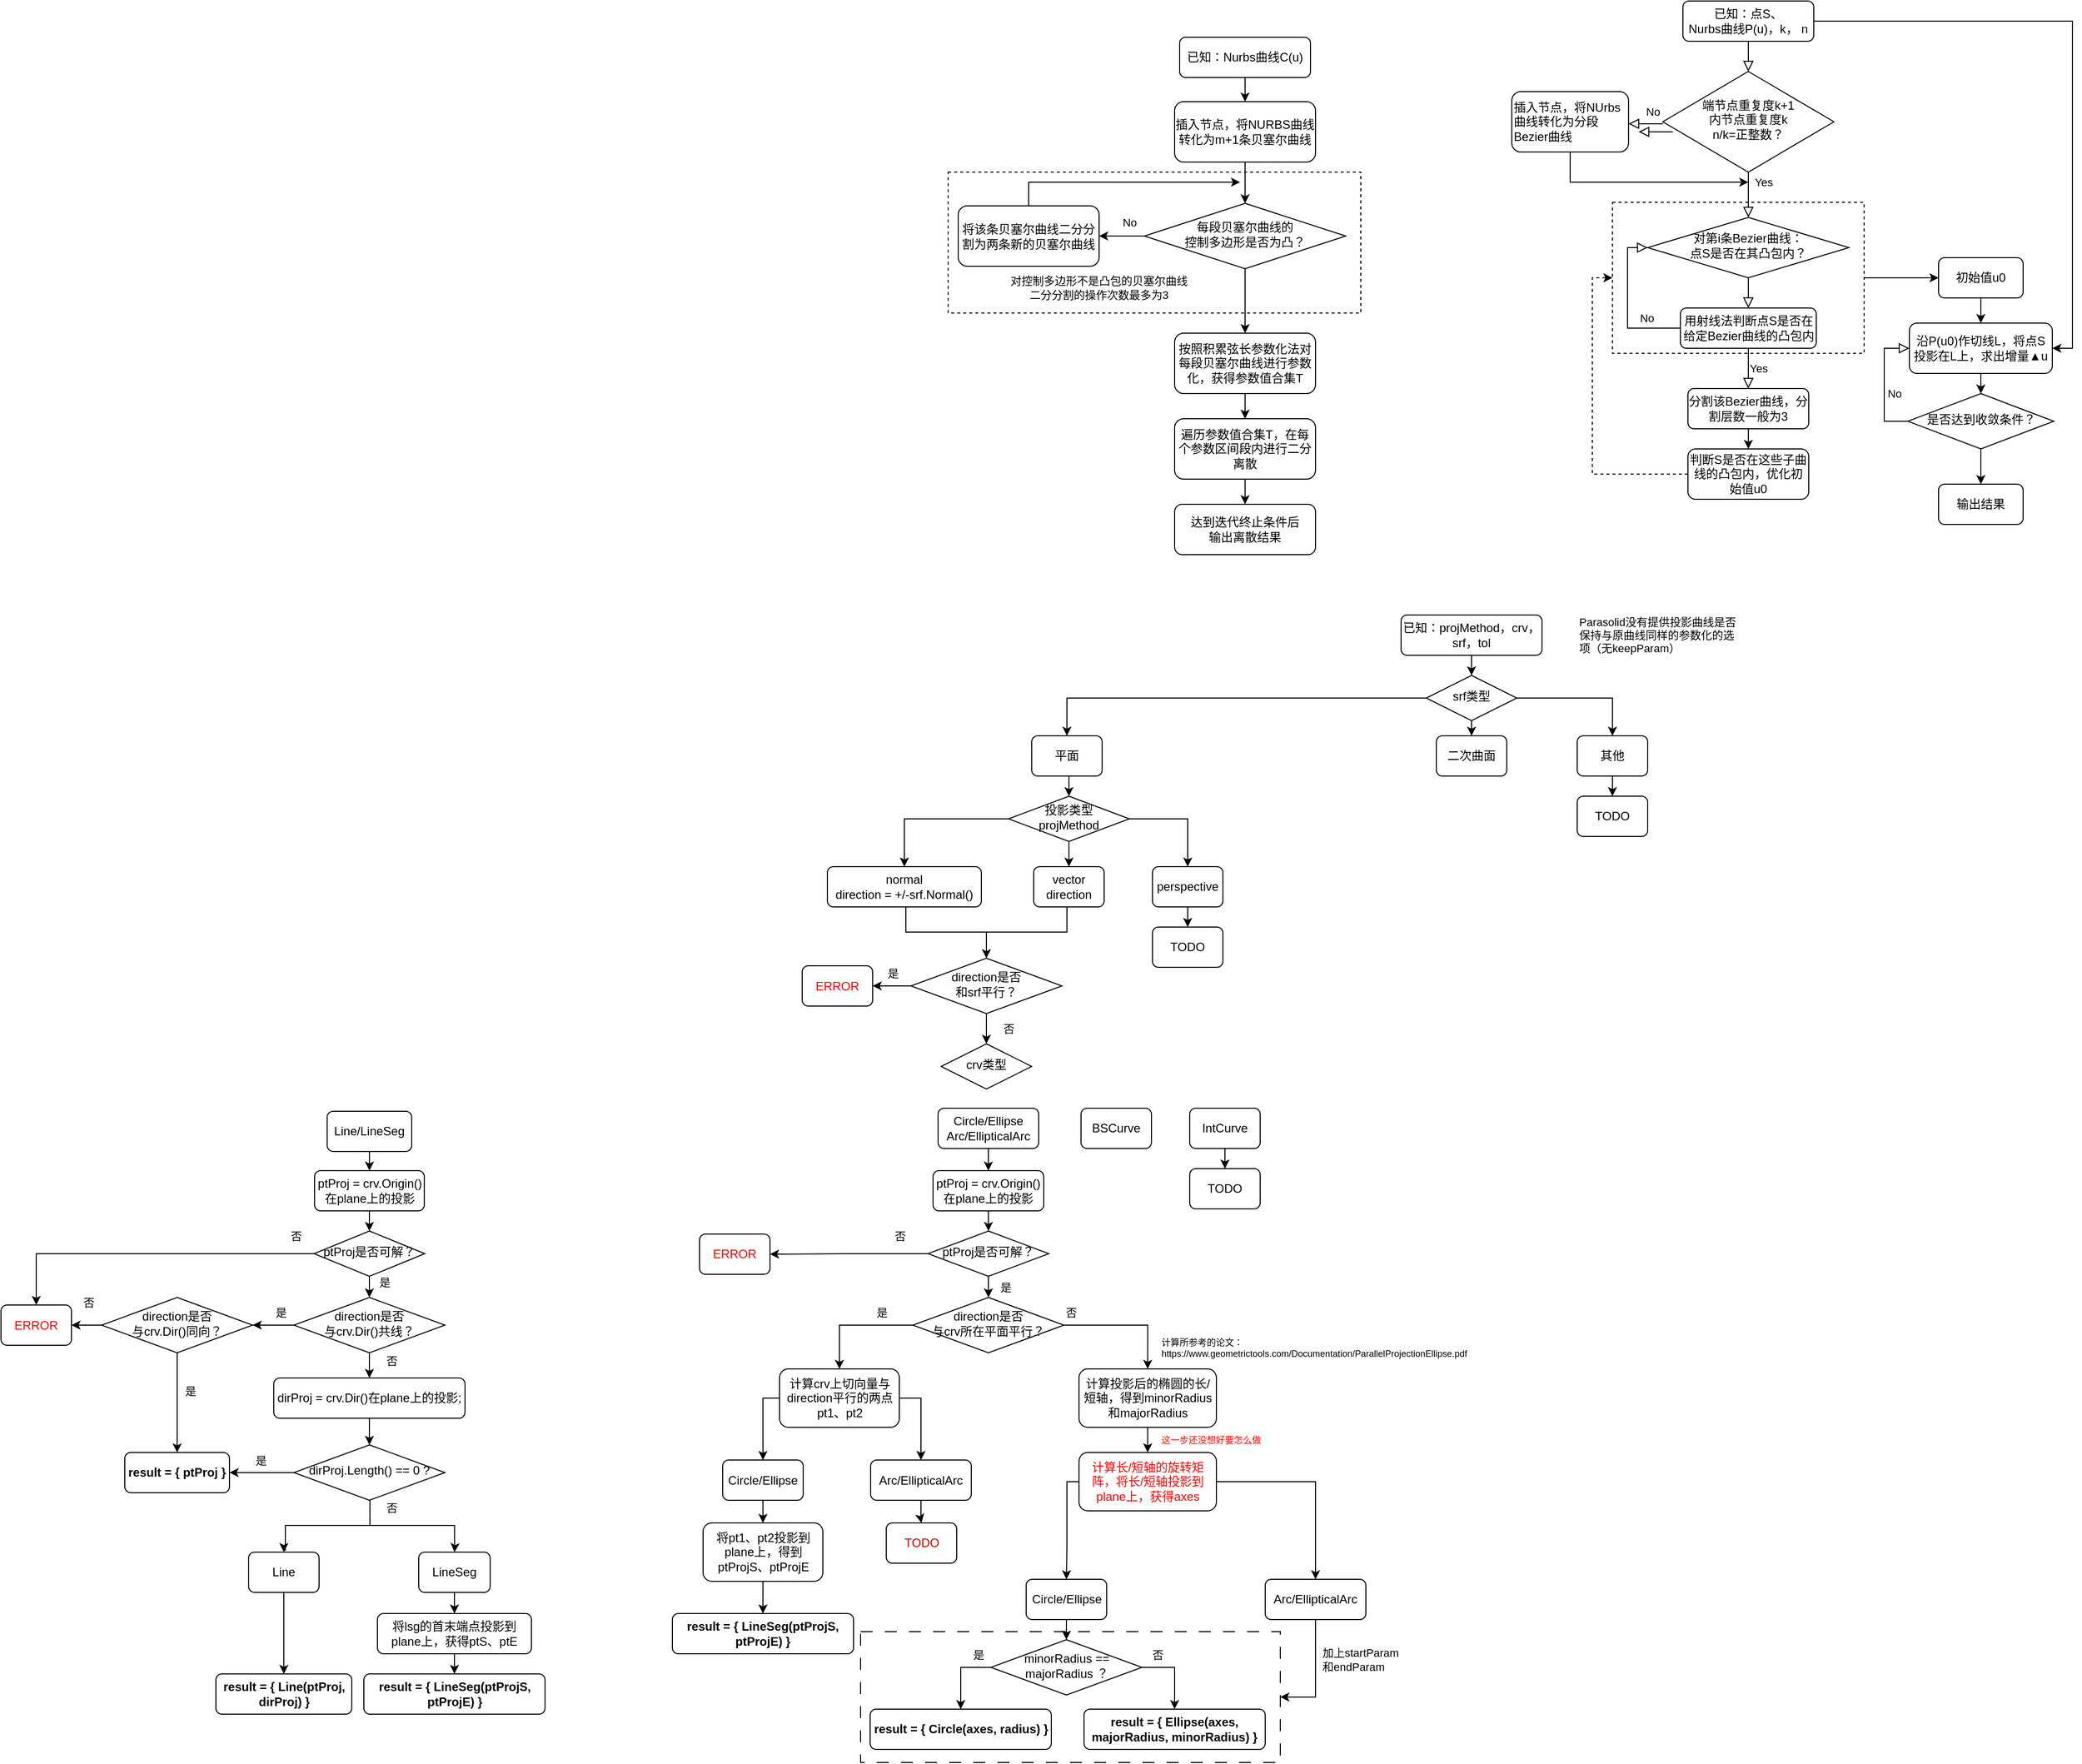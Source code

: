 <mxfile version="21.6.1" type="github">
  <diagram id="C5RBs43oDa-KdzZeNtuy" name="Page-1">
    <mxGraphModel dx="3078" dy="754" grid="1" gridSize="10" guides="1" tooltips="1" connect="1" arrows="1" fold="1" page="1" pageScale="1" pageWidth="827" pageHeight="1169" math="0" shadow="0">
      <root>
        <mxCell id="WIyWlLk6GJQsqaUBKTNV-0" />
        <mxCell id="WIyWlLk6GJQsqaUBKTNV-1" parent="WIyWlLk6GJQsqaUBKTNV-0" />
        <mxCell id="WIyWlLk6GJQsqaUBKTNV-2" value="" style="rounded=0;html=1;jettySize=auto;orthogonalLoop=1;fontSize=11;endArrow=block;endFill=0;endSize=8;strokeWidth=1;shadow=0;labelBackgroundColor=none;edgeStyle=orthogonalEdgeStyle;" parent="WIyWlLk6GJQsqaUBKTNV-1" source="WIyWlLk6GJQsqaUBKTNV-3" target="WIyWlLk6GJQsqaUBKTNV-6" edge="1">
          <mxGeometry relative="1" as="geometry" />
        </mxCell>
        <mxCell id="XZnrxidHfEG2WqIlhOVC-12" style="edgeStyle=orthogonalEdgeStyle;rounded=0;orthogonalLoop=1;jettySize=auto;html=1;exitX=1;exitY=0.5;exitDx=0;exitDy=0;entryX=1;entryY=0.5;entryDx=0;entryDy=0;" parent="WIyWlLk6GJQsqaUBKTNV-1" source="WIyWlLk6GJQsqaUBKTNV-3" target="XZnrxidHfEG2WqIlhOVC-11" edge="1">
          <mxGeometry relative="1" as="geometry" />
        </mxCell>
        <mxCell id="WIyWlLk6GJQsqaUBKTNV-3" value="已知：点S、&lt;br&gt;Nurbs曲线P(u)，k， n" style="rounded=1;whiteSpace=wrap;html=1;fontSize=12;glass=0;strokeWidth=1;shadow=0;" parent="WIyWlLk6GJQsqaUBKTNV-1" vertex="1">
          <mxGeometry x="150" y="80" width="130" height="40" as="geometry" />
        </mxCell>
        <mxCell id="WIyWlLk6GJQsqaUBKTNV-4" value="Yes" style="rounded=0;html=1;jettySize=auto;orthogonalLoop=1;fontSize=11;endArrow=block;endFill=0;endSize=8;strokeWidth=1;shadow=0;labelBackgroundColor=none;edgeStyle=orthogonalEdgeStyle;" parent="WIyWlLk6GJQsqaUBKTNV-1" source="WIyWlLk6GJQsqaUBKTNV-6" target="WIyWlLk6GJQsqaUBKTNV-10" edge="1">
          <mxGeometry x="-0.556" y="15" relative="1" as="geometry">
            <mxPoint as="offset" />
          </mxGeometry>
        </mxCell>
        <mxCell id="WIyWlLk6GJQsqaUBKTNV-5" value="No" style="edgeStyle=orthogonalEdgeStyle;rounded=0;html=1;jettySize=auto;orthogonalLoop=1;fontSize=11;endArrow=block;endFill=0;endSize=8;strokeWidth=1;shadow=0;labelBackgroundColor=none;" parent="WIyWlLk6GJQsqaUBKTNV-1" edge="1">
          <mxGeometry x="1" y="506" relative="1" as="geometry">
            <mxPoint x="-496" y="-408" as="offset" />
            <mxPoint x="130" y="202" as="sourcePoint" />
            <mxPoint x="96" y="202" as="targetPoint" />
          </mxGeometry>
        </mxCell>
        <mxCell id="WIyWlLk6GJQsqaUBKTNV-6" value="端节点重复度k+1&lt;br&gt;内节点重复度k&lt;br&gt;n/k=正整数？" style="rhombus;whiteSpace=wrap;html=1;shadow=0;fontFamily=Helvetica;fontSize=12;align=center;strokeWidth=1;spacing=6;spacingTop=-4;" parent="WIyWlLk6GJQsqaUBKTNV-1" vertex="1">
          <mxGeometry x="130" y="150" width="170" height="100" as="geometry" />
        </mxCell>
        <mxCell id="XZnrxidHfEG2WqIlhOVC-3" style="edgeStyle=orthogonalEdgeStyle;rounded=0;orthogonalLoop=1;jettySize=auto;html=1;exitX=0.5;exitY=1;exitDx=0;exitDy=0;" parent="WIyWlLk6GJQsqaUBKTNV-1" source="WIyWlLk6GJQsqaUBKTNV-7" edge="1">
          <mxGeometry relative="1" as="geometry">
            <mxPoint x="215" y="260" as="targetPoint" />
            <Array as="points">
              <mxPoint x="38" y="260" />
            </Array>
          </mxGeometry>
        </mxCell>
        <mxCell id="WIyWlLk6GJQsqaUBKTNV-7" value="插入节点，将NUrbs曲线转化为分段Bezier曲线" style="rounded=1;whiteSpace=wrap;html=1;fontSize=12;glass=0;strokeWidth=1;shadow=0;align=left;" parent="WIyWlLk6GJQsqaUBKTNV-1" vertex="1">
          <mxGeometry x="-20" y="170" width="116" height="60" as="geometry" />
        </mxCell>
        <mxCell id="WIyWlLk6GJQsqaUBKTNV-8" value="" style="rounded=0;html=1;jettySize=auto;orthogonalLoop=1;fontSize=11;endArrow=block;endFill=0;endSize=8;strokeWidth=1;shadow=0;labelBackgroundColor=none;edgeStyle=orthogonalEdgeStyle;" parent="WIyWlLk6GJQsqaUBKTNV-1" source="WIyWlLk6GJQsqaUBKTNV-10" target="WIyWlLk6GJQsqaUBKTNV-11" edge="1">
          <mxGeometry x="0.333" y="20" relative="1" as="geometry">
            <mxPoint as="offset" />
          </mxGeometry>
        </mxCell>
        <mxCell id="WIyWlLk6GJQsqaUBKTNV-9" value="Yes" style="edgeStyle=orthogonalEdgeStyle;rounded=0;html=1;jettySize=auto;orthogonalLoop=1;fontSize=11;endArrow=block;endFill=0;endSize=8;strokeWidth=1;shadow=0;labelBackgroundColor=none;exitX=0.5;exitY=1;exitDx=0;exitDy=0;" parent="WIyWlLk6GJQsqaUBKTNV-1" source="WIyWlLk6GJQsqaUBKTNV-11" target="WIyWlLk6GJQsqaUBKTNV-12" edge="1">
          <mxGeometry y="10" relative="1" as="geometry">
            <mxPoint as="offset" />
            <mxPoint x="299.97" y="435" as="sourcePoint" />
          </mxGeometry>
        </mxCell>
        <mxCell id="WIyWlLk6GJQsqaUBKTNV-10" value="对第i条Bezier曲线：&lt;br&gt;点S是否在其凸包内？" style="rhombus;whiteSpace=wrap;html=1;shadow=0;fontFamily=Helvetica;fontSize=12;align=center;strokeWidth=1;spacing=6;spacingTop=-4;" parent="WIyWlLk6GJQsqaUBKTNV-1" vertex="1">
          <mxGeometry x="115" y="295" width="200" height="60" as="geometry" />
        </mxCell>
        <mxCell id="WIyWlLk6GJQsqaUBKTNV-11" value="用射线法判断点S是否在给定Bezier曲线的凸包内" style="rounded=1;whiteSpace=wrap;html=1;fontSize=12;glass=0;strokeWidth=1;shadow=0;" parent="WIyWlLk6GJQsqaUBKTNV-1" vertex="1">
          <mxGeometry x="147.5" y="385" width="135" height="40" as="geometry" />
        </mxCell>
        <mxCell id="XZnrxidHfEG2WqIlhOVC-6" value="" style="edgeStyle=orthogonalEdgeStyle;rounded=0;orthogonalLoop=1;jettySize=auto;html=1;" parent="WIyWlLk6GJQsqaUBKTNV-1" source="WIyWlLk6GJQsqaUBKTNV-12" target="XZnrxidHfEG2WqIlhOVC-4" edge="1">
          <mxGeometry relative="1" as="geometry" />
        </mxCell>
        <mxCell id="WIyWlLk6GJQsqaUBKTNV-12" value="分割该Bezier曲线，分割层数一般为3" style="rounded=1;whiteSpace=wrap;html=1;fontSize=12;glass=0;strokeWidth=1;shadow=0;" parent="WIyWlLk6GJQsqaUBKTNV-1" vertex="1">
          <mxGeometry x="155" y="465" width="120" height="40" as="geometry" />
        </mxCell>
        <mxCell id="XZnrxidHfEG2WqIlhOVC-1" value="No" style="edgeStyle=orthogonalEdgeStyle;rounded=0;html=1;jettySize=auto;orthogonalLoop=1;fontSize=11;endArrow=block;endFill=0;endSize=8;strokeWidth=1;shadow=0;labelBackgroundColor=none;exitX=0;exitY=0.5;exitDx=0;exitDy=0;entryX=0;entryY=0.5;entryDx=0;entryDy=0;" parent="WIyWlLk6GJQsqaUBKTNV-1" source="WIyWlLk6GJQsqaUBKTNV-11" target="WIyWlLk6GJQsqaUBKTNV-10" edge="1">
          <mxGeometry x="-0.555" y="-10" relative="1" as="geometry">
            <mxPoint as="offset" />
            <mxPoint x="119.97" y="385" as="sourcePoint" />
            <mxPoint x="175.97" y="385" as="targetPoint" />
          </mxGeometry>
        </mxCell>
        <mxCell id="XZnrxidHfEG2WqIlhOVC-8" style="edgeStyle=orthogonalEdgeStyle;rounded=0;orthogonalLoop=1;jettySize=auto;html=1;exitX=0;exitY=0.5;exitDx=0;exitDy=0;entryX=0;entryY=0.5;entryDx=0;entryDy=0;dashed=1;" parent="WIyWlLk6GJQsqaUBKTNV-1" source="XZnrxidHfEG2WqIlhOVC-4" target="XZnrxidHfEG2WqIlhOVC-7" edge="1">
          <mxGeometry relative="1" as="geometry" />
        </mxCell>
        <mxCell id="XZnrxidHfEG2WqIlhOVC-4" value="判断S是否在这些子曲线的凸包内，优化初始值u0" style="rounded=1;whiteSpace=wrap;html=1;fontSize=12;glass=0;strokeWidth=1;shadow=0;" parent="WIyWlLk6GJQsqaUBKTNV-1" vertex="1">
          <mxGeometry x="155" y="525" width="120" height="50" as="geometry" />
        </mxCell>
        <mxCell id="XZnrxidHfEG2WqIlhOVC-10" value="" style="edgeStyle=orthogonalEdgeStyle;rounded=0;orthogonalLoop=1;jettySize=auto;html=1;" parent="WIyWlLk6GJQsqaUBKTNV-1" source="XZnrxidHfEG2WqIlhOVC-7" target="XZnrxidHfEG2WqIlhOVC-9" edge="1">
          <mxGeometry relative="1" as="geometry" />
        </mxCell>
        <mxCell id="XZnrxidHfEG2WqIlhOVC-7" value="" style="rounded=0;whiteSpace=wrap;html=1;fillColor=none;dashed=1;" parent="WIyWlLk6GJQsqaUBKTNV-1" vertex="1">
          <mxGeometry x="80" y="280" width="250" height="150" as="geometry" />
        </mxCell>
        <mxCell id="XZnrxidHfEG2WqIlhOVC-13" style="edgeStyle=orthogonalEdgeStyle;rounded=0;orthogonalLoop=1;jettySize=auto;html=1;exitX=0.5;exitY=1;exitDx=0;exitDy=0;entryX=0.5;entryY=0;entryDx=0;entryDy=0;" parent="WIyWlLk6GJQsqaUBKTNV-1" source="XZnrxidHfEG2WqIlhOVC-9" target="XZnrxidHfEG2WqIlhOVC-11" edge="1">
          <mxGeometry relative="1" as="geometry" />
        </mxCell>
        <mxCell id="XZnrxidHfEG2WqIlhOVC-9" value="初始值u0" style="rounded=1;whiteSpace=wrap;html=1;fontSize=12;glass=0;strokeWidth=1;shadow=0;" parent="WIyWlLk6GJQsqaUBKTNV-1" vertex="1">
          <mxGeometry x="404" y="335" width="84" height="40" as="geometry" />
        </mxCell>
        <mxCell id="XZnrxidHfEG2WqIlhOVC-15" style="edgeStyle=orthogonalEdgeStyle;rounded=0;orthogonalLoop=1;jettySize=auto;html=1;exitX=0.5;exitY=1;exitDx=0;exitDy=0;entryX=0.5;entryY=0;entryDx=0;entryDy=0;" parent="WIyWlLk6GJQsqaUBKTNV-1" source="XZnrxidHfEG2WqIlhOVC-11" target="XZnrxidHfEG2WqIlhOVC-14" edge="1">
          <mxGeometry relative="1" as="geometry" />
        </mxCell>
        <mxCell id="XZnrxidHfEG2WqIlhOVC-11" value="沿P(u0)作切线L，将点S投影在L上，求出增量▲u" style="rounded=1;whiteSpace=wrap;html=1;fontSize=12;glass=0;strokeWidth=1;shadow=0;" parent="WIyWlLk6GJQsqaUBKTNV-1" vertex="1">
          <mxGeometry x="375" y="400" width="142" height="50" as="geometry" />
        </mxCell>
        <mxCell id="XZnrxidHfEG2WqIlhOVC-19" value="" style="edgeStyle=orthogonalEdgeStyle;rounded=0;orthogonalLoop=1;jettySize=auto;html=1;" parent="WIyWlLk6GJQsqaUBKTNV-1" source="XZnrxidHfEG2WqIlhOVC-14" target="XZnrxidHfEG2WqIlhOVC-18" edge="1">
          <mxGeometry relative="1" as="geometry" />
        </mxCell>
        <mxCell id="XZnrxidHfEG2WqIlhOVC-14" value="是否达到收敛条件？" style="rhombus;whiteSpace=wrap;html=1;shadow=0;fontFamily=Helvetica;fontSize=12;align=center;strokeWidth=1;spacing=6;spacingTop=-4;" parent="WIyWlLk6GJQsqaUBKTNV-1" vertex="1">
          <mxGeometry x="373.5" y="470" width="145" height="55" as="geometry" />
        </mxCell>
        <mxCell id="XZnrxidHfEG2WqIlhOVC-17" value="No" style="edgeStyle=orthogonalEdgeStyle;rounded=0;html=1;jettySize=auto;orthogonalLoop=1;fontSize=11;endArrow=block;endFill=0;endSize=8;strokeWidth=1;shadow=0;labelBackgroundColor=none;exitX=0;exitY=0.5;exitDx=0;exitDy=0;entryX=0;entryY=0.5;entryDx=0;entryDy=0;" parent="WIyWlLk6GJQsqaUBKTNV-1" source="XZnrxidHfEG2WqIlhOVC-14" target="XZnrxidHfEG2WqIlhOVC-11" edge="1">
          <mxGeometry x="-0.157" y="-10" relative="1" as="geometry">
            <mxPoint as="offset" />
            <mxPoint x="424" y="230" as="sourcePoint" />
            <mxPoint x="390" y="230" as="targetPoint" />
            <Array as="points">
              <mxPoint x="350" y="497" />
              <mxPoint x="350" y="425" />
            </Array>
          </mxGeometry>
        </mxCell>
        <mxCell id="XZnrxidHfEG2WqIlhOVC-18" value="输出结果" style="rounded=1;whiteSpace=wrap;html=1;fontSize=12;glass=0;strokeWidth=1;shadow=0;" parent="WIyWlLk6GJQsqaUBKTNV-1" vertex="1">
          <mxGeometry x="404" y="560" width="84" height="40" as="geometry" />
        </mxCell>
        <mxCell id="uBomitbFG4ltec037NGh-8" value="" style="edgeStyle=orthogonalEdgeStyle;rounded=0;orthogonalLoop=1;jettySize=auto;html=1;" parent="WIyWlLk6GJQsqaUBKTNV-1" source="uBomitbFG4ltec037NGh-0" target="uBomitbFG4ltec037NGh-1" edge="1">
          <mxGeometry relative="1" as="geometry" />
        </mxCell>
        <mxCell id="uBomitbFG4ltec037NGh-0" value="已知：Nurbs曲线C(u)" style="rounded=1;whiteSpace=wrap;html=1;fontSize=12;glass=0;strokeWidth=1;shadow=0;" parent="WIyWlLk6GJQsqaUBKTNV-1" vertex="1">
          <mxGeometry x="-350" y="116" width="130" height="40" as="geometry" />
        </mxCell>
        <mxCell id="uBomitbFG4ltec037NGh-6" value="" style="edgeStyle=orthogonalEdgeStyle;rounded=0;orthogonalLoop=1;jettySize=auto;html=1;" parent="WIyWlLk6GJQsqaUBKTNV-1" source="uBomitbFG4ltec037NGh-1" target="uBomitbFG4ltec037NGh-3" edge="1">
          <mxGeometry relative="1" as="geometry" />
        </mxCell>
        <mxCell id="uBomitbFG4ltec037NGh-1" value="插入节点，将NURBS曲线转化为m+1条贝塞尔曲线" style="rounded=1;whiteSpace=wrap;html=1;fontSize=12;glass=0;strokeWidth=1;shadow=0;" parent="WIyWlLk6GJQsqaUBKTNV-1" vertex="1">
          <mxGeometry x="-355" y="180" width="140" height="60" as="geometry" />
        </mxCell>
        <mxCell id="uBomitbFG4ltec037NGh-11" value="" style="edgeStyle=orthogonalEdgeStyle;rounded=0;orthogonalLoop=1;jettySize=auto;html=1;" parent="WIyWlLk6GJQsqaUBKTNV-1" source="uBomitbFG4ltec037NGh-3" target="uBomitbFG4ltec037NGh-10" edge="1">
          <mxGeometry relative="1" as="geometry" />
        </mxCell>
        <mxCell id="uBomitbFG4ltec037NGh-16" value="" style="edgeStyle=orthogonalEdgeStyle;rounded=0;orthogonalLoop=1;jettySize=auto;html=1;" parent="WIyWlLk6GJQsqaUBKTNV-1" source="uBomitbFG4ltec037NGh-3" target="uBomitbFG4ltec037NGh-15" edge="1">
          <mxGeometry relative="1" as="geometry" />
        </mxCell>
        <mxCell id="uBomitbFG4ltec037NGh-3" value="每段贝塞尔曲线的&lt;br&gt;控制多边形是否为凸？" style="rhombus;whiteSpace=wrap;html=1;shadow=0;fontFamily=Helvetica;fontSize=12;align=center;strokeWidth=1;spacing=6;spacingTop=-4;" parent="WIyWlLk6GJQsqaUBKTNV-1" vertex="1">
          <mxGeometry x="-385" y="281" width="200" height="65" as="geometry" />
        </mxCell>
        <mxCell id="uBomitbFG4ltec037NGh-9" value="No" style="edgeStyle=orthogonalEdgeStyle;rounded=0;html=1;jettySize=auto;orthogonalLoop=1;fontSize=11;endArrow=block;endFill=0;endSize=8;strokeWidth=1;shadow=0;labelBackgroundColor=none;" parent="WIyWlLk6GJQsqaUBKTNV-1" edge="1">
          <mxGeometry x="0.176" y="-20" relative="1" as="geometry">
            <mxPoint as="offset" />
            <mxPoint x="140" y="210" as="sourcePoint" />
            <mxPoint x="106" y="210" as="targetPoint" />
          </mxGeometry>
        </mxCell>
        <mxCell id="uBomitbFG4ltec037NGh-13" style="edgeStyle=orthogonalEdgeStyle;rounded=0;orthogonalLoop=1;jettySize=auto;html=1;exitX=0.5;exitY=0;exitDx=0;exitDy=0;" parent="WIyWlLk6GJQsqaUBKTNV-1" source="uBomitbFG4ltec037NGh-10" edge="1">
          <mxGeometry relative="1" as="geometry">
            <mxPoint x="-290" y="260" as="targetPoint" />
            <Array as="points">
              <mxPoint x="-500" y="260" />
            </Array>
          </mxGeometry>
        </mxCell>
        <mxCell id="uBomitbFG4ltec037NGh-10" value="将该条贝塞尔曲线二分分割为两条新的贝塞尔曲线" style="rounded=1;whiteSpace=wrap;html=1;fontSize=12;glass=0;strokeWidth=1;shadow=0;" parent="WIyWlLk6GJQsqaUBKTNV-1" vertex="1">
          <mxGeometry x="-570" y="283.5" width="140" height="60" as="geometry" />
        </mxCell>
        <mxCell id="uBomitbFG4ltec037NGh-18" value="" style="edgeStyle=orthogonalEdgeStyle;rounded=0;orthogonalLoop=1;jettySize=auto;html=1;" parent="WIyWlLk6GJQsqaUBKTNV-1" source="uBomitbFG4ltec037NGh-15" target="uBomitbFG4ltec037NGh-17" edge="1">
          <mxGeometry relative="1" as="geometry" />
        </mxCell>
        <mxCell id="uBomitbFG4ltec037NGh-15" value="按照积累弦长参数化法对每段贝塞尔曲线进行参数化，获得参数值合集T" style="rounded=1;whiteSpace=wrap;html=1;fontSize=12;glass=0;strokeWidth=1;shadow=0;" parent="WIyWlLk6GJQsqaUBKTNV-1" vertex="1">
          <mxGeometry x="-355" y="410" width="140" height="60" as="geometry" />
        </mxCell>
        <mxCell id="uBomitbFG4ltec037NGh-20" value="" style="edgeStyle=orthogonalEdgeStyle;rounded=0;orthogonalLoop=1;jettySize=auto;html=1;" parent="WIyWlLk6GJQsqaUBKTNV-1" source="uBomitbFG4ltec037NGh-17" target="uBomitbFG4ltec037NGh-19" edge="1">
          <mxGeometry relative="1" as="geometry" />
        </mxCell>
        <mxCell id="uBomitbFG4ltec037NGh-17" value="遍历参数值合集T，在每个参数区间段内进行二分离散" style="rounded=1;whiteSpace=wrap;html=1;fontSize=12;glass=0;strokeWidth=1;shadow=0;" parent="WIyWlLk6GJQsqaUBKTNV-1" vertex="1">
          <mxGeometry x="-355" y="495" width="140" height="60" as="geometry" />
        </mxCell>
        <mxCell id="uBomitbFG4ltec037NGh-19" value="达到迭代终止条件后&lt;br&gt;输出离散结果" style="rounded=1;whiteSpace=wrap;html=1;fontSize=12;glass=0;strokeWidth=1;shadow=0;" parent="WIyWlLk6GJQsqaUBKTNV-1" vertex="1">
          <mxGeometry x="-355" y="580" width="140" height="50" as="geometry" />
        </mxCell>
        <mxCell id="uBomitbFG4ltec037NGh-21" value="" style="rounded=0;whiteSpace=wrap;html=1;fillColor=none;dashed=1;" parent="WIyWlLk6GJQsqaUBKTNV-1" vertex="1">
          <mxGeometry x="-580" y="250" width="410" height="140" as="geometry" />
        </mxCell>
        <mxCell id="uBomitbFG4ltec037NGh-22" value="&lt;font style=&quot;font-size: 11px;&quot;&gt;对控制多边形不是凸包的贝塞尔曲线&lt;br&gt;二分分割的操作次数最多为3&lt;/font&gt;" style="rounded=0;whiteSpace=wrap;html=1;gradientColor=default;fillColor=none;strokeColor=none;fontSize=9;" parent="WIyWlLk6GJQsqaUBKTNV-1" vertex="1">
          <mxGeometry x="-530" y="335" width="200" height="60" as="geometry" />
        </mxCell>
        <mxCell id="AzQNed1N8ElNNBdo4Fju-8" style="edgeStyle=orthogonalEdgeStyle;rounded=0;orthogonalLoop=1;jettySize=auto;html=1;exitX=0.5;exitY=1;exitDx=0;exitDy=0;entryX=0.5;entryY=0;entryDx=0;entryDy=0;" edge="1" parent="WIyWlLk6GJQsqaUBKTNV-1" source="AzQNed1N8ElNNBdo4Fju-0" target="AzQNed1N8ElNNBdo4Fju-7">
          <mxGeometry relative="1" as="geometry" />
        </mxCell>
        <mxCell id="AzQNed1N8ElNNBdo4Fju-0" value="&lt;div style=&quot;&quot;&gt;&lt;span style=&quot;background-color: initial;&quot;&gt;已知：projMethod，crv，srf，tol&lt;/span&gt;&lt;/div&gt;" style="rounded=1;whiteSpace=wrap;html=1;fontSize=12;glass=0;strokeWidth=1;shadow=0;align=center;" vertex="1" parent="WIyWlLk6GJQsqaUBKTNV-1">
          <mxGeometry x="-130" y="690" width="140" height="40" as="geometry" />
        </mxCell>
        <mxCell id="AzQNed1N8ElNNBdo4Fju-2" value="&lt;span style=&quot;font-size: 11px;&quot;&gt;Parasolid没有提供投影曲线是否保持与原曲线同样的参数化的选项（无keepParam）&lt;/span&gt;" style="rounded=0;whiteSpace=wrap;html=1;gradientColor=default;fillColor=none;strokeColor=none;fontSize=9;align=left;" vertex="1" parent="WIyWlLk6GJQsqaUBKTNV-1">
          <mxGeometry x="45" y="690" width="160" height="40" as="geometry" />
        </mxCell>
        <mxCell id="AzQNed1N8ElNNBdo4Fju-22" style="edgeStyle=orthogonalEdgeStyle;rounded=0;orthogonalLoop=1;jettySize=auto;html=1;entryX=0.5;entryY=0;entryDx=0;entryDy=0;" edge="1" parent="WIyWlLk6GJQsqaUBKTNV-1" source="AzQNed1N8ElNNBdo4Fju-7" target="AzQNed1N8ElNNBdo4Fju-11">
          <mxGeometry relative="1" as="geometry" />
        </mxCell>
        <mxCell id="AzQNed1N8ElNNBdo4Fju-23" style="edgeStyle=orthogonalEdgeStyle;rounded=0;orthogonalLoop=1;jettySize=auto;html=1;exitX=0.5;exitY=1;exitDx=0;exitDy=0;entryX=0.5;entryY=0;entryDx=0;entryDy=0;" edge="1" parent="WIyWlLk6GJQsqaUBKTNV-1" source="AzQNed1N8ElNNBdo4Fju-7" target="AzQNed1N8ElNNBdo4Fju-12">
          <mxGeometry relative="1" as="geometry" />
        </mxCell>
        <mxCell id="AzQNed1N8ElNNBdo4Fju-24" style="edgeStyle=orthogonalEdgeStyle;rounded=0;orthogonalLoop=1;jettySize=auto;html=1;exitX=1;exitY=0.5;exitDx=0;exitDy=0;entryX=0.5;entryY=0;entryDx=0;entryDy=0;" edge="1" parent="WIyWlLk6GJQsqaUBKTNV-1" source="AzQNed1N8ElNNBdo4Fju-7" target="AzQNed1N8ElNNBdo4Fju-13">
          <mxGeometry relative="1" as="geometry" />
        </mxCell>
        <mxCell id="AzQNed1N8ElNNBdo4Fju-7" value="srf类型" style="rhombus;whiteSpace=wrap;html=1;shadow=0;fontFamily=Helvetica;fontSize=12;align=center;strokeWidth=1;spacing=6;spacingTop=-4;" vertex="1" parent="WIyWlLk6GJQsqaUBKTNV-1">
          <mxGeometry x="-105" y="750" width="90" height="45" as="geometry" />
        </mxCell>
        <mxCell id="AzQNed1N8ElNNBdo4Fju-21" style="edgeStyle=orthogonalEdgeStyle;rounded=0;orthogonalLoop=1;jettySize=auto;html=1;exitX=0.5;exitY=1;exitDx=0;exitDy=0;entryX=0.5;entryY=0;entryDx=0;entryDy=0;" edge="1" parent="WIyWlLk6GJQsqaUBKTNV-1" source="AzQNed1N8ElNNBdo4Fju-11" target="AzQNed1N8ElNNBdo4Fju-14">
          <mxGeometry relative="1" as="geometry" />
        </mxCell>
        <mxCell id="AzQNed1N8ElNNBdo4Fju-11" value="平面" style="rounded=1;whiteSpace=wrap;html=1;fontSize=12;glass=0;strokeWidth=1;shadow=0;" vertex="1" parent="WIyWlLk6GJQsqaUBKTNV-1">
          <mxGeometry x="-497" y="810" width="70" height="40" as="geometry" />
        </mxCell>
        <mxCell id="AzQNed1N8ElNNBdo4Fju-12" value="二次曲面" style="rounded=1;whiteSpace=wrap;html=1;fontSize=12;glass=0;strokeWidth=1;shadow=0;" vertex="1" parent="WIyWlLk6GJQsqaUBKTNV-1">
          <mxGeometry x="-95" y="810" width="70" height="40" as="geometry" />
        </mxCell>
        <mxCell id="AzQNed1N8ElNNBdo4Fju-31" style="edgeStyle=orthogonalEdgeStyle;rounded=0;orthogonalLoop=1;jettySize=auto;html=1;exitX=0.5;exitY=1;exitDx=0;exitDy=0;entryX=0.5;entryY=0;entryDx=0;entryDy=0;" edge="1" parent="WIyWlLk6GJQsqaUBKTNV-1" source="AzQNed1N8ElNNBdo4Fju-13" target="AzQNed1N8ElNNBdo4Fju-30">
          <mxGeometry relative="1" as="geometry" />
        </mxCell>
        <mxCell id="AzQNed1N8ElNNBdo4Fju-13" value="其他" style="rounded=1;whiteSpace=wrap;html=1;fontSize=12;glass=0;strokeWidth=1;shadow=0;" vertex="1" parent="WIyWlLk6GJQsqaUBKTNV-1">
          <mxGeometry x="45" y="810" width="70" height="40" as="geometry" />
        </mxCell>
        <mxCell id="AzQNed1N8ElNNBdo4Fju-25" style="edgeStyle=orthogonalEdgeStyle;rounded=0;orthogonalLoop=1;jettySize=auto;html=1;exitX=0.5;exitY=1;exitDx=0;exitDy=0;entryX=0.5;entryY=0;entryDx=0;entryDy=0;" edge="1" parent="WIyWlLk6GJQsqaUBKTNV-1" source="AzQNed1N8ElNNBdo4Fju-14" target="AzQNed1N8ElNNBdo4Fju-16">
          <mxGeometry relative="1" as="geometry" />
        </mxCell>
        <mxCell id="AzQNed1N8ElNNBdo4Fju-26" style="edgeStyle=orthogonalEdgeStyle;rounded=0;orthogonalLoop=1;jettySize=auto;html=1;exitX=0;exitY=0.5;exitDx=0;exitDy=0;entryX=0.5;entryY=0;entryDx=0;entryDy=0;" edge="1" parent="WIyWlLk6GJQsqaUBKTNV-1" source="AzQNed1N8ElNNBdo4Fju-14" target="AzQNed1N8ElNNBdo4Fju-15">
          <mxGeometry relative="1" as="geometry" />
        </mxCell>
        <mxCell id="AzQNed1N8ElNNBdo4Fju-27" style="edgeStyle=orthogonalEdgeStyle;rounded=0;orthogonalLoop=1;jettySize=auto;html=1;exitX=1;exitY=0.5;exitDx=0;exitDy=0;entryX=0.5;entryY=0;entryDx=0;entryDy=0;" edge="1" parent="WIyWlLk6GJQsqaUBKTNV-1" source="AzQNed1N8ElNNBdo4Fju-14" target="AzQNed1N8ElNNBdo4Fju-17">
          <mxGeometry relative="1" as="geometry" />
        </mxCell>
        <mxCell id="AzQNed1N8ElNNBdo4Fju-14" value="投影类型&lt;br&gt;projMethod" style="rhombus;whiteSpace=wrap;html=1;shadow=0;fontFamily=Helvetica;fontSize=12;align=center;strokeWidth=1;spacing=6;spacingTop=-4;" vertex="1" parent="WIyWlLk6GJQsqaUBKTNV-1">
          <mxGeometry x="-520" y="870" width="120" height="45" as="geometry" />
        </mxCell>
        <mxCell id="AzQNed1N8ElNNBdo4Fju-15" value="normal&lt;br&gt;direction = +/-srf.Normal()" style="rounded=1;whiteSpace=wrap;html=1;fontSize=12;glass=0;strokeWidth=1;shadow=0;" vertex="1" parent="WIyWlLk6GJQsqaUBKTNV-1">
          <mxGeometry x="-700" y="940" width="153" height="40" as="geometry" />
        </mxCell>
        <mxCell id="AzQNed1N8ElNNBdo4Fju-16" value="vector&lt;br&gt;direction" style="rounded=1;whiteSpace=wrap;html=1;fontSize=12;glass=0;strokeWidth=1;shadow=0;" vertex="1" parent="WIyWlLk6GJQsqaUBKTNV-1">
          <mxGeometry x="-495" y="940" width="70" height="40" as="geometry" />
        </mxCell>
        <mxCell id="AzQNed1N8ElNNBdo4Fju-29" style="edgeStyle=orthogonalEdgeStyle;rounded=0;orthogonalLoop=1;jettySize=auto;html=1;exitX=0.5;exitY=1;exitDx=0;exitDy=0;entryX=0.5;entryY=0;entryDx=0;entryDy=0;" edge="1" parent="WIyWlLk6GJQsqaUBKTNV-1" source="AzQNed1N8ElNNBdo4Fju-17" target="AzQNed1N8ElNNBdo4Fju-28">
          <mxGeometry relative="1" as="geometry" />
        </mxCell>
        <mxCell id="AzQNed1N8ElNNBdo4Fju-17" value="perspective" style="rounded=1;whiteSpace=wrap;html=1;fontSize=12;glass=0;strokeWidth=1;shadow=0;" vertex="1" parent="WIyWlLk6GJQsqaUBKTNV-1">
          <mxGeometry x="-377" y="940" width="70" height="40" as="geometry" />
        </mxCell>
        <mxCell id="AzQNed1N8ElNNBdo4Fju-28" value="TODO" style="rounded=1;whiteSpace=wrap;html=1;fontSize=12;glass=0;strokeWidth=1;shadow=0;" vertex="1" parent="WIyWlLk6GJQsqaUBKTNV-1">
          <mxGeometry x="-377" y="1000" width="70" height="40" as="geometry" />
        </mxCell>
        <mxCell id="AzQNed1N8ElNNBdo4Fju-30" value="TODO" style="rounded=1;whiteSpace=wrap;html=1;fontSize=12;glass=0;strokeWidth=1;shadow=0;" vertex="1" parent="WIyWlLk6GJQsqaUBKTNV-1">
          <mxGeometry x="45" y="870" width="70" height="40" as="geometry" />
        </mxCell>
        <mxCell id="AzQNed1N8ElNNBdo4Fju-39" style="edgeStyle=orthogonalEdgeStyle;rounded=0;orthogonalLoop=1;jettySize=auto;html=1;exitX=0;exitY=0.5;exitDx=0;exitDy=0;exitPerimeter=0;entryX=0.5;entryY=0;entryDx=0;entryDy=0;" edge="1" parent="WIyWlLk6GJQsqaUBKTNV-1" source="AzQNed1N8ElNNBdo4Fju-32" target="AzQNed1N8ElNNBdo4Fju-33">
          <mxGeometry relative="1" as="geometry" />
        </mxCell>
        <mxCell id="AzQNed1N8ElNNBdo4Fju-32" value="" style="strokeWidth=1;html=1;shape=mxgraph.flowchart.annotation_2;align=left;labelPosition=right;pointerEvents=1;rotation=-90;" vertex="1" parent="WIyWlLk6GJQsqaUBKTNV-1">
          <mxGeometry x="-567" y="925" width="50" height="160" as="geometry" />
        </mxCell>
        <mxCell id="AzQNed1N8ElNNBdo4Fju-36" value="" style="edgeStyle=orthogonalEdgeStyle;rounded=0;orthogonalLoop=1;jettySize=auto;html=1;" edge="1" parent="WIyWlLk6GJQsqaUBKTNV-1" source="AzQNed1N8ElNNBdo4Fju-33" target="AzQNed1N8ElNNBdo4Fju-35">
          <mxGeometry relative="1" as="geometry" />
        </mxCell>
        <mxCell id="AzQNed1N8ElNNBdo4Fju-41" value="" style="edgeStyle=orthogonalEdgeStyle;rounded=0;orthogonalLoop=1;jettySize=auto;html=1;" edge="1" parent="WIyWlLk6GJQsqaUBKTNV-1" source="AzQNed1N8ElNNBdo4Fju-33" target="AzQNed1N8ElNNBdo4Fju-40">
          <mxGeometry relative="1" as="geometry" />
        </mxCell>
        <mxCell id="AzQNed1N8ElNNBdo4Fju-33" value="direction是否&lt;br&gt;和srf平行？" style="rhombus;whiteSpace=wrap;html=1;shadow=0;fontFamily=Helvetica;fontSize=12;align=center;strokeWidth=1;spacing=6;spacingTop=-4;" vertex="1" parent="WIyWlLk6GJQsqaUBKTNV-1">
          <mxGeometry x="-617" y="1031" width="150" height="55" as="geometry" />
        </mxCell>
        <mxCell id="AzQNed1N8ElNNBdo4Fju-35" value="&lt;font color=&quot;#ff0000&quot;&gt;ERROR&lt;/font&gt;" style="rounded=1;whiteSpace=wrap;html=1;fontSize=12;glass=0;strokeWidth=1;shadow=0;" vertex="1" parent="WIyWlLk6GJQsqaUBKTNV-1">
          <mxGeometry x="-725" y="1038.5" width="70" height="40" as="geometry" />
        </mxCell>
        <mxCell id="AzQNed1N8ElNNBdo4Fju-37" value="&lt;span style=&quot;font-size: 11px;&quot;&gt;是&lt;/span&gt;" style="rounded=0;whiteSpace=wrap;html=1;gradientColor=default;fillColor=none;strokeColor=none;fontSize=9;align=left;" vertex="1" parent="WIyWlLk6GJQsqaUBKTNV-1">
          <mxGeometry x="-642" y="1031" width="25" height="30" as="geometry" />
        </mxCell>
        <mxCell id="AzQNed1N8ElNNBdo4Fju-38" value="&lt;span style=&quot;font-size: 11px;&quot;&gt;否&lt;/span&gt;" style="rounded=0;whiteSpace=wrap;html=1;gradientColor=default;fillColor=none;strokeColor=none;fontSize=9;align=left;" vertex="1" parent="WIyWlLk6GJQsqaUBKTNV-1">
          <mxGeometry x="-527.5" y="1086" width="25" height="30" as="geometry" />
        </mxCell>
        <mxCell id="AzQNed1N8ElNNBdo4Fju-40" value="crv类型" style="rhombus;whiteSpace=wrap;html=1;shadow=0;fontFamily=Helvetica;fontSize=12;align=center;strokeWidth=1;spacing=6;spacingTop=-4;" vertex="1" parent="WIyWlLk6GJQsqaUBKTNV-1">
          <mxGeometry x="-587" y="1116" width="90" height="45" as="geometry" />
        </mxCell>
        <mxCell id="AzQNed1N8ElNNBdo4Fju-123" style="edgeStyle=orthogonalEdgeStyle;rounded=0;orthogonalLoop=1;jettySize=auto;html=1;exitX=0.5;exitY=1;exitDx=0;exitDy=0;entryX=0.5;entryY=0;entryDx=0;entryDy=0;" edge="1" parent="WIyWlLk6GJQsqaUBKTNV-1" source="AzQNed1N8ElNNBdo4Fju-44" target="AzQNed1N8ElNNBdo4Fju-111">
          <mxGeometry relative="1" as="geometry" />
        </mxCell>
        <mxCell id="AzQNed1N8ElNNBdo4Fju-44" value="Circle/Ellipse&lt;br&gt;Arc/EllipticalArc" style="rounded=1;whiteSpace=wrap;html=1;fontSize=12;glass=0;strokeWidth=1;shadow=0;" vertex="1" parent="WIyWlLk6GJQsqaUBKTNV-1">
          <mxGeometry x="-590" y="1180" width="100" height="40" as="geometry" />
        </mxCell>
        <mxCell id="AzQNed1N8ElNNBdo4Fju-45" value="BSCurve" style="rounded=1;whiteSpace=wrap;html=1;fontSize=12;glass=0;strokeWidth=1;shadow=0;" vertex="1" parent="WIyWlLk6GJQsqaUBKTNV-1">
          <mxGeometry x="-448" y="1180" width="70" height="40" as="geometry" />
        </mxCell>
        <mxCell id="AzQNed1N8ElNNBdo4Fju-48" value="" style="edgeStyle=orthogonalEdgeStyle;rounded=0;orthogonalLoop=1;jettySize=auto;html=1;" edge="1" parent="WIyWlLk6GJQsqaUBKTNV-1" source="AzQNed1N8ElNNBdo4Fju-46" target="AzQNed1N8ElNNBdo4Fju-47">
          <mxGeometry relative="1" as="geometry" />
        </mxCell>
        <mxCell id="AzQNed1N8ElNNBdo4Fju-46" value="IntCurve" style="rounded=1;whiteSpace=wrap;html=1;fontSize=12;glass=0;strokeWidth=1;shadow=0;" vertex="1" parent="WIyWlLk6GJQsqaUBKTNV-1">
          <mxGeometry x="-340" y="1180" width="70" height="40" as="geometry" />
        </mxCell>
        <mxCell id="AzQNed1N8ElNNBdo4Fju-47" value="TODO" style="rounded=1;whiteSpace=wrap;html=1;fontSize=12;glass=0;strokeWidth=1;shadow=0;" vertex="1" parent="WIyWlLk6GJQsqaUBKTNV-1">
          <mxGeometry x="-340" y="1240" width="70" height="40" as="geometry" />
        </mxCell>
        <mxCell id="AzQNed1N8ElNNBdo4Fju-86" value="" style="edgeStyle=orthogonalEdgeStyle;rounded=0;orthogonalLoop=1;jettySize=auto;html=1;" edge="1" parent="WIyWlLk6GJQsqaUBKTNV-1" source="AzQNed1N8ElNNBdo4Fju-50" target="AzQNed1N8ElNNBdo4Fju-83">
          <mxGeometry relative="1" as="geometry" />
        </mxCell>
        <mxCell id="AzQNed1N8ElNNBdo4Fju-50" value="LineSeg" style="rounded=1;whiteSpace=wrap;html=1;fontSize=12;glass=0;strokeWidth=1;shadow=0;" vertex="1" parent="WIyWlLk6GJQsqaUBKTNV-1">
          <mxGeometry x="-1106" y="1621" width="71" height="40" as="geometry" />
        </mxCell>
        <mxCell id="AzQNed1N8ElNNBdo4Fju-53" value="" style="edgeStyle=orthogonalEdgeStyle;rounded=0;orthogonalLoop=1;jettySize=auto;html=1;" edge="1" parent="WIyWlLk6GJQsqaUBKTNV-1" source="AzQNed1N8ElNNBdo4Fju-51" target="AzQNed1N8ElNNBdo4Fju-52">
          <mxGeometry relative="1" as="geometry" />
        </mxCell>
        <mxCell id="AzQNed1N8ElNNBdo4Fju-63" value="" style="edgeStyle=orthogonalEdgeStyle;rounded=0;orthogonalLoop=1;jettySize=auto;html=1;" edge="1" parent="WIyWlLk6GJQsqaUBKTNV-1" source="AzQNed1N8ElNNBdo4Fju-51" target="AzQNed1N8ElNNBdo4Fju-61">
          <mxGeometry relative="1" as="geometry" />
        </mxCell>
        <mxCell id="AzQNed1N8ElNNBdo4Fju-51" value="direction是否&lt;br&gt;与crv.Dir()共线？" style="rhombus;whiteSpace=wrap;html=1;shadow=0;fontFamily=Helvetica;fontSize=12;align=center;strokeWidth=1;spacing=6;spacingTop=-4;" vertex="1" parent="WIyWlLk6GJQsqaUBKTNV-1">
          <mxGeometry x="-1230" y="1368" width="150" height="55" as="geometry" />
        </mxCell>
        <mxCell id="AzQNed1N8ElNNBdo4Fju-56" value="" style="edgeStyle=orthogonalEdgeStyle;rounded=0;orthogonalLoop=1;jettySize=auto;html=1;" edge="1" parent="WIyWlLk6GJQsqaUBKTNV-1" source="AzQNed1N8ElNNBdo4Fju-52" target="AzQNed1N8ElNNBdo4Fju-55">
          <mxGeometry relative="1" as="geometry" />
        </mxCell>
        <mxCell id="AzQNed1N8ElNNBdo4Fju-121" style="edgeStyle=orthogonalEdgeStyle;rounded=0;orthogonalLoop=1;jettySize=auto;html=1;exitX=0.5;exitY=1;exitDx=0;exitDy=0;entryX=0.5;entryY=0;entryDx=0;entryDy=0;" edge="1" parent="WIyWlLk6GJQsqaUBKTNV-1" source="AzQNed1N8ElNNBdo4Fju-52" target="AzQNed1N8ElNNBdo4Fju-62">
          <mxGeometry relative="1" as="geometry" />
        </mxCell>
        <mxCell id="AzQNed1N8ElNNBdo4Fju-52" value="direction是否&lt;br&gt;与crv.Dir()同向？" style="rhombus;whiteSpace=wrap;html=1;shadow=0;fontFamily=Helvetica;fontSize=12;align=center;strokeWidth=1;spacing=6;spacingTop=-4;" vertex="1" parent="WIyWlLk6GJQsqaUBKTNV-1">
          <mxGeometry x="-1421" y="1368" width="150" height="55" as="geometry" />
        </mxCell>
        <mxCell id="AzQNed1N8ElNNBdo4Fju-54" value="&lt;span style=&quot;font-size: 11px;&quot;&gt;是&lt;/span&gt;" style="rounded=0;whiteSpace=wrap;html=1;gradientColor=default;fillColor=none;strokeColor=none;fontSize=9;align=left;" vertex="1" parent="WIyWlLk6GJQsqaUBKTNV-1">
          <mxGeometry x="-1250" y="1368" width="25" height="30" as="geometry" />
        </mxCell>
        <mxCell id="AzQNed1N8ElNNBdo4Fju-55" value="&lt;font color=&quot;#ff0000&quot;&gt;ERROR&lt;/font&gt;" style="rounded=1;whiteSpace=wrap;html=1;fontSize=12;glass=0;strokeWidth=1;shadow=0;" vertex="1" parent="WIyWlLk6GJQsqaUBKTNV-1">
          <mxGeometry x="-1521" y="1375.5" width="70" height="40" as="geometry" />
        </mxCell>
        <mxCell id="AzQNed1N8ElNNBdo4Fju-57" value="&lt;span style=&quot;font-size: 11px;&quot;&gt;否&lt;/span&gt;" style="rounded=0;whiteSpace=wrap;html=1;gradientColor=default;fillColor=none;strokeColor=none;fontSize=9;align=left;" vertex="1" parent="WIyWlLk6GJQsqaUBKTNV-1">
          <mxGeometry x="-1441" y="1358" width="25" height="30" as="geometry" />
        </mxCell>
        <mxCell id="AzQNed1N8ElNNBdo4Fju-60" value="&lt;span style=&quot;font-size: 11px;&quot;&gt;是&lt;/span&gt;" style="rounded=0;whiteSpace=wrap;html=1;gradientColor=default;fillColor=none;strokeColor=none;fontSize=9;align=left;" vertex="1" parent="WIyWlLk6GJQsqaUBKTNV-1">
          <mxGeometry x="-1340" y="1445.5" width="25" height="30" as="geometry" />
        </mxCell>
        <mxCell id="AzQNed1N8ElNNBdo4Fju-122" style="edgeStyle=orthogonalEdgeStyle;rounded=0;orthogonalLoop=1;jettySize=auto;html=1;exitX=0.5;exitY=1;exitDx=0;exitDy=0;entryX=0.5;entryY=0;entryDx=0;entryDy=0;" edge="1" parent="WIyWlLk6GJQsqaUBKTNV-1" source="AzQNed1N8ElNNBdo4Fju-61" target="AzQNed1N8ElNNBdo4Fju-65">
          <mxGeometry relative="1" as="geometry" />
        </mxCell>
        <mxCell id="AzQNed1N8ElNNBdo4Fju-61" value="dirProj = crv.Dir()在plane上的投影;" style="rounded=1;whiteSpace=wrap;html=1;fontSize=12;glass=0;strokeWidth=1;shadow=0;" vertex="1" parent="WIyWlLk6GJQsqaUBKTNV-1">
          <mxGeometry x="-1250" y="1448" width="190" height="40" as="geometry" />
        </mxCell>
        <mxCell id="AzQNed1N8ElNNBdo4Fju-62" value="&lt;b&gt;result = { ptProj }&lt;/b&gt;" style="rounded=1;whiteSpace=wrap;html=1;fontSize=12;glass=0;strokeWidth=1;shadow=0;" vertex="1" parent="WIyWlLk6GJQsqaUBKTNV-1">
          <mxGeometry x="-1398" y="1522" width="104" height="40" as="geometry" />
        </mxCell>
        <mxCell id="AzQNed1N8ElNNBdo4Fju-64" value="&lt;span style=&quot;font-size: 11px;&quot;&gt;否&lt;/span&gt;" style="rounded=0;whiteSpace=wrap;html=1;gradientColor=default;fillColor=none;strokeColor=none;fontSize=9;align=left;" vertex="1" parent="WIyWlLk6GJQsqaUBKTNV-1">
          <mxGeometry x="-1140" y="1415.5" width="25" height="30" as="geometry" />
        </mxCell>
        <mxCell id="AzQNed1N8ElNNBdo4Fju-67" value="" style="edgeStyle=orthogonalEdgeStyle;rounded=0;orthogonalLoop=1;jettySize=auto;html=1;" edge="1" parent="WIyWlLk6GJQsqaUBKTNV-1" source="AzQNed1N8ElNNBdo4Fju-65" target="AzQNed1N8ElNNBdo4Fju-62">
          <mxGeometry relative="1" as="geometry" />
        </mxCell>
        <mxCell id="AzQNed1N8ElNNBdo4Fju-65" value="dirProj.Length() == 0 ?" style="rhombus;whiteSpace=wrap;html=1;shadow=0;fontFamily=Helvetica;fontSize=12;align=center;strokeWidth=1;spacing=6;spacingTop=-4;" vertex="1" parent="WIyWlLk6GJQsqaUBKTNV-1">
          <mxGeometry x="-1230" y="1514.5" width="150" height="55" as="geometry" />
        </mxCell>
        <mxCell id="AzQNed1N8ElNNBdo4Fju-68" value="&lt;span style=&quot;font-size: 11px;&quot;&gt;是&lt;/span&gt;" style="rounded=0;whiteSpace=wrap;html=1;gradientColor=default;fillColor=none;strokeColor=none;fontSize=9;align=left;" vertex="1" parent="WIyWlLk6GJQsqaUBKTNV-1">
          <mxGeometry x="-1270" y="1514.5" width="25" height="30" as="geometry" />
        </mxCell>
        <mxCell id="AzQNed1N8ElNNBdo4Fju-70" value="&lt;b&gt;result = { Line(ptProj, dirProj) }&lt;/b&gt;" style="rounded=1;whiteSpace=wrap;html=1;fontSize=12;glass=0;strokeWidth=1;shadow=0;" vertex="1" parent="WIyWlLk6GJQsqaUBKTNV-1">
          <mxGeometry x="-1307.5" y="1742" width="135" height="40" as="geometry" />
        </mxCell>
        <mxCell id="AzQNed1N8ElNNBdo4Fju-72" value="&lt;span style=&quot;font-size: 11px;&quot;&gt;否&lt;/span&gt;" style="rounded=0;whiteSpace=wrap;html=1;gradientColor=default;fillColor=none;strokeColor=none;fontSize=9;align=left;" vertex="1" parent="WIyWlLk6GJQsqaUBKTNV-1">
          <mxGeometry x="-1140" y="1562" width="25" height="30" as="geometry" />
        </mxCell>
        <mxCell id="AzQNed1N8ElNNBdo4Fju-80" value="" style="edgeStyle=orthogonalEdgeStyle;rounded=0;orthogonalLoop=1;jettySize=auto;html=1;" edge="1" parent="WIyWlLk6GJQsqaUBKTNV-1" source="AzQNed1N8ElNNBdo4Fju-76" target="AzQNed1N8ElNNBdo4Fju-70">
          <mxGeometry relative="1" as="geometry" />
        </mxCell>
        <mxCell id="AzQNed1N8ElNNBdo4Fju-76" value="Line" style="rounded=1;whiteSpace=wrap;html=1;fontSize=12;glass=0;strokeWidth=1;shadow=0;" vertex="1" parent="WIyWlLk6GJQsqaUBKTNV-1">
          <mxGeometry x="-1275" y="1621" width="70" height="40" as="geometry" />
        </mxCell>
        <mxCell id="AzQNed1N8ElNNBdo4Fju-79" style="edgeStyle=orthogonalEdgeStyle;rounded=0;orthogonalLoop=1;jettySize=auto;html=1;exitX=1;exitY=1;exitDx=0;exitDy=0;exitPerimeter=0;entryX=0.5;entryY=0;entryDx=0;entryDy=0;" edge="1" parent="WIyWlLk6GJQsqaUBKTNV-1" target="AzQNed1N8ElNNBdo4Fju-76">
          <mxGeometry relative="1" as="geometry">
            <mxPoint x="-1240" y="1619.5" as="sourcePoint" />
          </mxGeometry>
        </mxCell>
        <mxCell id="AzQNed1N8ElNNBdo4Fju-82" style="edgeStyle=orthogonalEdgeStyle;rounded=0;orthogonalLoop=1;jettySize=auto;html=1;exitX=1;exitY=0;exitDx=0;exitDy=0;exitPerimeter=0;entryX=0.5;entryY=0;entryDx=0;entryDy=0;" edge="1" parent="WIyWlLk6GJQsqaUBKTNV-1" source="AzQNed1N8ElNNBdo4Fju-78" target="AzQNed1N8ElNNBdo4Fju-50">
          <mxGeometry relative="1" as="geometry" />
        </mxCell>
        <mxCell id="AzQNed1N8ElNNBdo4Fju-78" value="" style="strokeWidth=1;html=1;shape=mxgraph.flowchart.annotation_2;align=left;labelPosition=right;pointerEvents=1;rotation=90;" vertex="1" parent="WIyWlLk6GJQsqaUBKTNV-1">
          <mxGeometry x="-1179.45" y="1510.44" width="50" height="168.12" as="geometry" />
        </mxCell>
        <mxCell id="AzQNed1N8ElNNBdo4Fju-89" value="" style="edgeStyle=orthogonalEdgeStyle;rounded=0;orthogonalLoop=1;jettySize=auto;html=1;" edge="1" parent="WIyWlLk6GJQsqaUBKTNV-1" source="AzQNed1N8ElNNBdo4Fju-83" target="AzQNed1N8ElNNBdo4Fju-87">
          <mxGeometry relative="1" as="geometry" />
        </mxCell>
        <mxCell id="AzQNed1N8ElNNBdo4Fju-83" value="将lsg的首末端点投影到plane上，获得ptS、ptE" style="rounded=1;whiteSpace=wrap;html=1;fontSize=12;glass=0;strokeWidth=1;shadow=0;" vertex="1" parent="WIyWlLk6GJQsqaUBKTNV-1">
          <mxGeometry x="-1147" y="1682" width="153" height="40" as="geometry" />
        </mxCell>
        <mxCell id="AzQNed1N8ElNNBdo4Fju-87" value="&lt;b&gt;result = { LineSeg(ptProjS, ptProjE) }&lt;/b&gt;" style="rounded=1;whiteSpace=wrap;html=1;fontSize=12;glass=0;strokeWidth=1;shadow=0;" vertex="1" parent="WIyWlLk6GJQsqaUBKTNV-1">
          <mxGeometry x="-1160.5" y="1742" width="180" height="40" as="geometry" />
        </mxCell>
        <mxCell id="AzQNed1N8ElNNBdo4Fju-131" style="edgeStyle=orthogonalEdgeStyle;rounded=0;orthogonalLoop=1;jettySize=auto;html=1;exitX=0;exitY=0.5;exitDx=0;exitDy=0;entryX=0.5;entryY=0;entryDx=0;entryDy=0;" edge="1" parent="WIyWlLk6GJQsqaUBKTNV-1" source="AzQNed1N8ElNNBdo4Fju-90" target="AzQNed1N8ElNNBdo4Fju-130">
          <mxGeometry relative="1" as="geometry" />
        </mxCell>
        <mxCell id="AzQNed1N8ElNNBdo4Fju-148" style="edgeStyle=orthogonalEdgeStyle;rounded=0;orthogonalLoop=1;jettySize=auto;html=1;exitX=1;exitY=0.5;exitDx=0;exitDy=0;entryX=0.5;entryY=0;entryDx=0;entryDy=0;" edge="1" parent="WIyWlLk6GJQsqaUBKTNV-1" source="AzQNed1N8ElNNBdo4Fju-90" target="AzQNed1N8ElNNBdo4Fju-146">
          <mxGeometry relative="1" as="geometry" />
        </mxCell>
        <mxCell id="AzQNed1N8ElNNBdo4Fju-90" value="direction是否&lt;br&gt;与crv所在平面平行？" style="rhombus;whiteSpace=wrap;html=1;shadow=0;fontFamily=Helvetica;fontSize=12;align=center;strokeWidth=1;spacing=6;spacingTop=-4;" vertex="1" parent="WIyWlLk6GJQsqaUBKTNV-1">
          <mxGeometry x="-615" y="1368" width="150" height="55" as="geometry" />
        </mxCell>
        <mxCell id="AzQNed1N8ElNNBdo4Fju-97" value="&lt;span style=&quot;font-size: 11px;&quot;&gt;否&lt;/span&gt;" style="rounded=0;whiteSpace=wrap;html=1;gradientColor=default;fillColor=none;strokeColor=none;fontSize=9;align=left;" vertex="1" parent="WIyWlLk6GJQsqaUBKTNV-1">
          <mxGeometry x="-1235" y="1292" width="24" height="30" as="geometry" />
        </mxCell>
        <mxCell id="AzQNed1N8ElNNBdo4Fju-126" style="edgeStyle=orthogonalEdgeStyle;rounded=0;orthogonalLoop=1;jettySize=auto;html=1;exitX=0.5;exitY=1;exitDx=0;exitDy=0;entryX=0.5;entryY=0;entryDx=0;entryDy=0;" edge="1" parent="WIyWlLk6GJQsqaUBKTNV-1" source="AzQNed1N8ElNNBdo4Fju-111" target="AzQNed1N8ElNNBdo4Fju-124">
          <mxGeometry relative="1" as="geometry" />
        </mxCell>
        <mxCell id="AzQNed1N8ElNNBdo4Fju-111" value="ptProj = crv.Origin()在plane上的投影" style="rounded=1;whiteSpace=wrap;html=1;fontSize=12;glass=0;strokeWidth=1;shadow=0;" vertex="1" parent="WIyWlLk6GJQsqaUBKTNV-1">
          <mxGeometry x="-595" y="1242" width="110" height="40" as="geometry" />
        </mxCell>
        <mxCell id="AzQNed1N8ElNNBdo4Fju-115" value="" style="edgeStyle=orthogonalEdgeStyle;rounded=0;orthogonalLoop=1;jettySize=auto;html=1;" edge="1" parent="WIyWlLk6GJQsqaUBKTNV-1" source="AzQNed1N8ElNNBdo4Fju-112" target="AzQNed1N8ElNNBdo4Fju-114">
          <mxGeometry relative="1" as="geometry" />
        </mxCell>
        <mxCell id="AzQNed1N8ElNNBdo4Fju-112" value="ptProj = crv.Origin()在plane上的投影" style="rounded=1;whiteSpace=wrap;html=1;fontSize=12;glass=0;strokeWidth=1;shadow=0;align=center;" vertex="1" parent="WIyWlLk6GJQsqaUBKTNV-1">
          <mxGeometry x="-1209.45" y="1242" width="109" height="40" as="geometry" />
        </mxCell>
        <mxCell id="AzQNed1N8ElNNBdo4Fju-117" style="edgeStyle=orthogonalEdgeStyle;rounded=0;orthogonalLoop=1;jettySize=auto;html=1;exitX=0.5;exitY=1;exitDx=0;exitDy=0;entryX=0.5;entryY=0;entryDx=0;entryDy=0;" edge="1" parent="WIyWlLk6GJQsqaUBKTNV-1" source="AzQNed1N8ElNNBdo4Fju-113" target="AzQNed1N8ElNNBdo4Fju-112">
          <mxGeometry relative="1" as="geometry" />
        </mxCell>
        <mxCell id="AzQNed1N8ElNNBdo4Fju-113" value="Line/LineSeg" style="rounded=1;whiteSpace=wrap;html=1;fontSize=12;glass=0;strokeWidth=1;shadow=0;" vertex="1" parent="WIyWlLk6GJQsqaUBKTNV-1">
          <mxGeometry x="-1196.95" y="1183" width="84" height="40" as="geometry" />
        </mxCell>
        <mxCell id="AzQNed1N8ElNNBdo4Fju-116" style="edgeStyle=orthogonalEdgeStyle;rounded=0;orthogonalLoop=1;jettySize=auto;html=1;exitX=0;exitY=0.5;exitDx=0;exitDy=0;entryX=0.5;entryY=0;entryDx=0;entryDy=0;" edge="1" parent="WIyWlLk6GJQsqaUBKTNV-1" source="AzQNed1N8ElNNBdo4Fju-114" target="AzQNed1N8ElNNBdo4Fju-55">
          <mxGeometry relative="1" as="geometry" />
        </mxCell>
        <mxCell id="AzQNed1N8ElNNBdo4Fju-119" style="edgeStyle=orthogonalEdgeStyle;rounded=0;orthogonalLoop=1;jettySize=auto;html=1;exitX=0.5;exitY=1;exitDx=0;exitDy=0;entryX=0.5;entryY=0;entryDx=0;entryDy=0;" edge="1" parent="WIyWlLk6GJQsqaUBKTNV-1" source="AzQNed1N8ElNNBdo4Fju-114" target="AzQNed1N8ElNNBdo4Fju-51">
          <mxGeometry relative="1" as="geometry" />
        </mxCell>
        <mxCell id="AzQNed1N8ElNNBdo4Fju-114" value="ptProj是否可解？" style="rhombus;whiteSpace=wrap;html=1;shadow=0;fontFamily=Helvetica;fontSize=12;align=center;strokeWidth=1;spacing=6;spacingTop=-4;" vertex="1" parent="WIyWlLk6GJQsqaUBKTNV-1">
          <mxGeometry x="-1210" y="1302" width="110" height="45" as="geometry" />
        </mxCell>
        <mxCell id="AzQNed1N8ElNNBdo4Fju-120" value="&lt;span style=&quot;font-size: 11px;&quot;&gt;是&lt;/span&gt;" style="rounded=0;whiteSpace=wrap;html=1;gradientColor=default;fillColor=none;strokeColor=none;fontSize=9;align=left;" vertex="1" parent="WIyWlLk6GJQsqaUBKTNV-1">
          <mxGeometry x="-1147" y="1338" width="25" height="30" as="geometry" />
        </mxCell>
        <mxCell id="AzQNed1N8ElNNBdo4Fju-133" style="edgeStyle=orthogonalEdgeStyle;rounded=0;orthogonalLoop=1;jettySize=auto;html=1;exitX=0;exitY=0.5;exitDx=0;exitDy=0;entryX=1;entryY=0.5;entryDx=0;entryDy=0;" edge="1" parent="WIyWlLk6GJQsqaUBKTNV-1" source="AzQNed1N8ElNNBdo4Fju-124" target="AzQNed1N8ElNNBdo4Fju-127">
          <mxGeometry relative="1" as="geometry" />
        </mxCell>
        <mxCell id="AzQNed1N8ElNNBdo4Fju-144" value="" style="edgeStyle=orthogonalEdgeStyle;rounded=0;orthogonalLoop=1;jettySize=auto;html=1;" edge="1" parent="WIyWlLk6GJQsqaUBKTNV-1" source="AzQNed1N8ElNNBdo4Fju-124" target="AzQNed1N8ElNNBdo4Fju-90">
          <mxGeometry relative="1" as="geometry" />
        </mxCell>
        <mxCell id="AzQNed1N8ElNNBdo4Fju-124" value="ptProj是否可解？" style="rhombus;whiteSpace=wrap;html=1;shadow=0;fontFamily=Helvetica;fontSize=12;align=center;strokeWidth=1;spacing=6;spacingTop=-4;" vertex="1" parent="WIyWlLk6GJQsqaUBKTNV-1">
          <mxGeometry x="-600" y="1302" width="120" height="45" as="geometry" />
        </mxCell>
        <mxCell id="AzQNed1N8ElNNBdo4Fju-127" value="&lt;font color=&quot;#ff0000&quot;&gt;ERROR&lt;/font&gt;" style="rounded=1;whiteSpace=wrap;html=1;fontSize=12;glass=0;strokeWidth=1;shadow=0;" vertex="1" parent="WIyWlLk6GJQsqaUBKTNV-1">
          <mxGeometry x="-827" y="1305" width="70" height="40" as="geometry" />
        </mxCell>
        <mxCell id="AzQNed1N8ElNNBdo4Fju-129" value="&lt;span style=&quot;font-size: 11px;&quot;&gt;否&lt;/span&gt;" style="rounded=0;whiteSpace=wrap;html=1;gradientColor=default;fillColor=none;strokeColor=none;fontSize=9;align=left;" vertex="1" parent="WIyWlLk6GJQsqaUBKTNV-1">
          <mxGeometry x="-635.5" y="1292" width="24" height="30" as="geometry" />
        </mxCell>
        <mxCell id="AzQNed1N8ElNNBdo4Fju-142" style="edgeStyle=orthogonalEdgeStyle;rounded=0;orthogonalLoop=1;jettySize=auto;html=1;exitX=0;exitY=0.5;exitDx=0;exitDy=0;entryX=0.5;entryY=0;entryDx=0;entryDy=0;" edge="1" parent="WIyWlLk6GJQsqaUBKTNV-1" source="AzQNed1N8ElNNBdo4Fju-130" target="AzQNed1N8ElNNBdo4Fju-134">
          <mxGeometry relative="1" as="geometry">
            <Array as="points">
              <mxPoint x="-764" y="1468" />
            </Array>
          </mxGeometry>
        </mxCell>
        <mxCell id="AzQNed1N8ElNNBdo4Fju-143" style="edgeStyle=orthogonalEdgeStyle;rounded=0;orthogonalLoop=1;jettySize=auto;html=1;exitX=1;exitY=0.5;exitDx=0;exitDy=0;entryX=0.5;entryY=0;entryDx=0;entryDy=0;" edge="1" parent="WIyWlLk6GJQsqaUBKTNV-1" source="AzQNed1N8ElNNBdo4Fju-130" target="AzQNed1N8ElNNBdo4Fju-139">
          <mxGeometry relative="1" as="geometry" />
        </mxCell>
        <mxCell id="AzQNed1N8ElNNBdo4Fju-130" value="计算crv上切向量与direction平行的两点pt1、pt2" style="rounded=1;whiteSpace=wrap;html=1;fontSize=12;glass=0;strokeWidth=1;shadow=0;" vertex="1" parent="WIyWlLk6GJQsqaUBKTNV-1">
          <mxGeometry x="-747.5" y="1439" width="119" height="58" as="geometry" />
        </mxCell>
        <mxCell id="AzQNed1N8ElNNBdo4Fju-132" value="&lt;span style=&quot;font-size: 11px;&quot;&gt;是&lt;/span&gt;" style="rounded=0;whiteSpace=wrap;html=1;gradientColor=default;fillColor=none;strokeColor=none;fontSize=9;align=left;" vertex="1" parent="WIyWlLk6GJQsqaUBKTNV-1">
          <mxGeometry x="-653" y="1368" width="25" height="30" as="geometry" />
        </mxCell>
        <mxCell id="AzQNed1N8ElNNBdo4Fju-136" value="" style="edgeStyle=orthogonalEdgeStyle;rounded=0;orthogonalLoop=1;jettySize=auto;html=1;" edge="1" parent="WIyWlLk6GJQsqaUBKTNV-1" source="AzQNed1N8ElNNBdo4Fju-134" target="AzQNed1N8ElNNBdo4Fju-135">
          <mxGeometry relative="1" as="geometry" />
        </mxCell>
        <mxCell id="AzQNed1N8ElNNBdo4Fju-134" value="Circle/Ellipse" style="rounded=1;whiteSpace=wrap;html=1;fontSize=12;glass=0;strokeWidth=1;shadow=0;" vertex="1" parent="WIyWlLk6GJQsqaUBKTNV-1">
          <mxGeometry x="-804" y="1529.5" width="80" height="40" as="geometry" />
        </mxCell>
        <mxCell id="AzQNed1N8ElNNBdo4Fju-138" value="" style="edgeStyle=orthogonalEdgeStyle;rounded=0;orthogonalLoop=1;jettySize=auto;html=1;" edge="1" parent="WIyWlLk6GJQsqaUBKTNV-1" source="AzQNed1N8ElNNBdo4Fju-135" target="AzQNed1N8ElNNBdo4Fju-137">
          <mxGeometry relative="1" as="geometry" />
        </mxCell>
        <mxCell id="AzQNed1N8ElNNBdo4Fju-135" value="将pt1、pt2投影到plane上，得到ptProjS、ptProjE" style="rounded=1;whiteSpace=wrap;html=1;fontSize=12;glass=0;strokeWidth=1;shadow=0;" vertex="1" parent="WIyWlLk6GJQsqaUBKTNV-1">
          <mxGeometry x="-823.5" y="1592" width="119" height="58" as="geometry" />
        </mxCell>
        <mxCell id="AzQNed1N8ElNNBdo4Fju-137" value="&lt;b&gt;result = { LineSeg(ptProjS, ptProjE) }&lt;/b&gt;" style="rounded=1;whiteSpace=wrap;html=1;fontSize=12;glass=0;strokeWidth=1;shadow=0;" vertex="1" parent="WIyWlLk6GJQsqaUBKTNV-1">
          <mxGeometry x="-854" y="1682" width="180" height="40" as="geometry" />
        </mxCell>
        <mxCell id="AzQNed1N8ElNNBdo4Fju-141" value="" style="edgeStyle=orthogonalEdgeStyle;rounded=0;orthogonalLoop=1;jettySize=auto;html=1;" edge="1" parent="WIyWlLk6GJQsqaUBKTNV-1" source="AzQNed1N8ElNNBdo4Fju-139" target="AzQNed1N8ElNNBdo4Fju-140">
          <mxGeometry relative="1" as="geometry" />
        </mxCell>
        <mxCell id="AzQNed1N8ElNNBdo4Fju-139" value="Arc/EllipticalArc" style="rounded=1;whiteSpace=wrap;html=1;fontSize=12;glass=0;strokeWidth=1;shadow=0;" vertex="1" parent="WIyWlLk6GJQsqaUBKTNV-1">
          <mxGeometry x="-657" y="1529.5" width="100" height="40" as="geometry" />
        </mxCell>
        <mxCell id="AzQNed1N8ElNNBdo4Fju-140" value="&lt;font color=&quot;#cc0000&quot;&gt;TODO&lt;/font&gt;" style="rounded=1;whiteSpace=wrap;html=1;fontSize=12;glass=0;strokeWidth=1;shadow=0;" vertex="1" parent="WIyWlLk6GJQsqaUBKTNV-1">
          <mxGeometry x="-641.5" y="1592" width="70" height="40" as="geometry" />
        </mxCell>
        <mxCell id="AzQNed1N8ElNNBdo4Fju-145" value="&lt;span style=&quot;font-size: 11px;&quot;&gt;是&lt;/span&gt;" style="rounded=0;whiteSpace=wrap;html=1;gradientColor=default;fillColor=none;strokeColor=none;fontSize=9;align=left;" vertex="1" parent="WIyWlLk6GJQsqaUBKTNV-1">
          <mxGeometry x="-530" y="1343" width="25" height="30" as="geometry" />
        </mxCell>
        <mxCell id="AzQNed1N8ElNNBdo4Fju-151" value="" style="edgeStyle=orthogonalEdgeStyle;rounded=0;orthogonalLoop=1;jettySize=auto;html=1;" edge="1" parent="WIyWlLk6GJQsqaUBKTNV-1" source="AzQNed1N8ElNNBdo4Fju-146" target="AzQNed1N8ElNNBdo4Fju-150">
          <mxGeometry relative="1" as="geometry" />
        </mxCell>
        <mxCell id="AzQNed1N8ElNNBdo4Fju-146" value="计算投影后的椭圆的长/短轴，得到minorRadius和majorRadius" style="rounded=1;whiteSpace=wrap;html=1;fontSize=12;glass=0;strokeWidth=1;shadow=0;" vertex="1" parent="WIyWlLk6GJQsqaUBKTNV-1">
          <mxGeometry x="-450" y="1439" width="136.5" height="58" as="geometry" />
        </mxCell>
        <mxCell id="AzQNed1N8ElNNBdo4Fju-147" value="计算所参考的论文：https://www.geometrictools.com/Documentation/ParallelProjectionEllipse.pdf" style="rounded=0;whiteSpace=wrap;html=1;gradientColor=default;fillColor=none;strokeColor=none;fontSize=9;align=left;" vertex="1" parent="WIyWlLk6GJQsqaUBKTNV-1">
          <mxGeometry x="-370" y="1398" width="160" height="40" as="geometry" />
        </mxCell>
        <mxCell id="AzQNed1N8ElNNBdo4Fju-149" value="&lt;span style=&quot;font-size: 11px;&quot;&gt;否&lt;/span&gt;" style="rounded=0;whiteSpace=wrap;html=1;gradientColor=default;fillColor=none;strokeColor=none;fontSize=9;align=left;" vertex="1" parent="WIyWlLk6GJQsqaUBKTNV-1">
          <mxGeometry x="-465" y="1368" width="25" height="30" as="geometry" />
        </mxCell>
        <mxCell id="AzQNed1N8ElNNBdo4Fju-166" style="edgeStyle=orthogonalEdgeStyle;rounded=0;orthogonalLoop=1;jettySize=auto;html=1;exitX=0;exitY=0.5;exitDx=0;exitDy=0;entryX=0.5;entryY=0;entryDx=0;entryDy=0;" edge="1" parent="WIyWlLk6GJQsqaUBKTNV-1" source="AzQNed1N8ElNNBdo4Fju-150" target="AzQNed1N8ElNNBdo4Fju-153">
          <mxGeometry relative="1" as="geometry">
            <Array as="points">
              <mxPoint x="-462" y="1551" />
              <mxPoint x="-462" y="1614" />
            </Array>
          </mxGeometry>
        </mxCell>
        <mxCell id="AzQNed1N8ElNNBdo4Fju-167" style="edgeStyle=orthogonalEdgeStyle;rounded=0;orthogonalLoop=1;jettySize=auto;html=1;exitX=1;exitY=0.5;exitDx=0;exitDy=0;" edge="1" parent="WIyWlLk6GJQsqaUBKTNV-1" source="AzQNed1N8ElNNBdo4Fju-150" target="AzQNed1N8ElNNBdo4Fju-162">
          <mxGeometry relative="1" as="geometry" />
        </mxCell>
        <mxCell id="AzQNed1N8ElNNBdo4Fju-150" value="&lt;font color=&quot;#ff0000&quot;&gt;计算长/短轴的旋转矩阵，将长/短轴投影到plane上，获得axes&lt;/font&gt;" style="rounded=1;whiteSpace=wrap;html=1;fontSize=12;glass=0;strokeWidth=1;shadow=0;" vertex="1" parent="WIyWlLk6GJQsqaUBKTNV-1">
          <mxGeometry x="-450" y="1522" width="136.5" height="58" as="geometry" />
        </mxCell>
        <mxCell id="AzQNed1N8ElNNBdo4Fju-152" value="&lt;font color=&quot;#ff0000&quot;&gt;这一步还没想好要怎么做&lt;/font&gt;" style="rounded=0;whiteSpace=wrap;html=1;gradientColor=default;fillColor=none;strokeColor=none;fontSize=9;align=left;" vertex="1" parent="WIyWlLk6GJQsqaUBKTNV-1">
          <mxGeometry x="-370" y="1489.5" width="160" height="40" as="geometry" />
        </mxCell>
        <mxCell id="AzQNed1N8ElNNBdo4Fju-155" value="" style="edgeStyle=orthogonalEdgeStyle;rounded=0;orthogonalLoop=1;jettySize=auto;html=1;" edge="1" parent="WIyWlLk6GJQsqaUBKTNV-1" source="AzQNed1N8ElNNBdo4Fju-153" target="AzQNed1N8ElNNBdo4Fju-154">
          <mxGeometry relative="1" as="geometry" />
        </mxCell>
        <mxCell id="AzQNed1N8ElNNBdo4Fju-153" value="Circle/Ellipse" style="rounded=1;whiteSpace=wrap;html=1;fontSize=12;glass=0;strokeWidth=1;shadow=0;" vertex="1" parent="WIyWlLk6GJQsqaUBKTNV-1">
          <mxGeometry x="-502.5" y="1648" width="80" height="40" as="geometry" />
        </mxCell>
        <mxCell id="AzQNed1N8ElNNBdo4Fju-158" style="edgeStyle=orthogonalEdgeStyle;rounded=0;orthogonalLoop=1;jettySize=auto;html=1;exitX=0;exitY=0.5;exitDx=0;exitDy=0;entryX=0.5;entryY=0;entryDx=0;entryDy=0;" edge="1" parent="WIyWlLk6GJQsqaUBKTNV-1" source="AzQNed1N8ElNNBdo4Fju-154" target="AzQNed1N8ElNNBdo4Fju-156">
          <mxGeometry relative="1" as="geometry" />
        </mxCell>
        <mxCell id="AzQNed1N8ElNNBdo4Fju-159" style="edgeStyle=orthogonalEdgeStyle;rounded=0;orthogonalLoop=1;jettySize=auto;html=1;exitX=1;exitY=0.5;exitDx=0;exitDy=0;entryX=0.5;entryY=0;entryDx=0;entryDy=0;" edge="1" parent="WIyWlLk6GJQsqaUBKTNV-1" source="AzQNed1N8ElNNBdo4Fju-154" target="AzQNed1N8ElNNBdo4Fju-157">
          <mxGeometry relative="1" as="geometry" />
        </mxCell>
        <mxCell id="AzQNed1N8ElNNBdo4Fju-154" value="minorRadius == majorRadius ？" style="rhombus;whiteSpace=wrap;html=1;shadow=0;fontFamily=Helvetica;fontSize=12;align=center;strokeWidth=1;spacing=6;spacingTop=-4;" vertex="1" parent="WIyWlLk6GJQsqaUBKTNV-1">
          <mxGeometry x="-537.5" y="1708" width="150" height="55" as="geometry" />
        </mxCell>
        <mxCell id="AzQNed1N8ElNNBdo4Fju-156" value="&lt;b&gt;result = { Circle(axes, radius) }&lt;/b&gt;" style="rounded=1;whiteSpace=wrap;html=1;fontSize=12;glass=0;strokeWidth=1;shadow=0;" vertex="1" parent="WIyWlLk6GJQsqaUBKTNV-1">
          <mxGeometry x="-657.5" y="1777" width="180" height="40" as="geometry" />
        </mxCell>
        <mxCell id="AzQNed1N8ElNNBdo4Fju-157" value="&lt;b&gt;result = { Ellipse(axes, majorRadius, minorRadius) }&lt;/b&gt;" style="rounded=1;whiteSpace=wrap;html=1;fontSize=12;glass=0;strokeWidth=1;shadow=0;" vertex="1" parent="WIyWlLk6GJQsqaUBKTNV-1">
          <mxGeometry x="-445" y="1777" width="180" height="40" as="geometry" />
        </mxCell>
        <mxCell id="AzQNed1N8ElNNBdo4Fju-160" value="&lt;span style=&quot;font-size: 11px;&quot;&gt;是&lt;/span&gt;" style="rounded=0;whiteSpace=wrap;html=1;gradientColor=default;fillColor=none;strokeColor=none;fontSize=9;align=left;" vertex="1" parent="WIyWlLk6GJQsqaUBKTNV-1">
          <mxGeometry x="-557" y="1708" width="25" height="30" as="geometry" />
        </mxCell>
        <mxCell id="AzQNed1N8ElNNBdo4Fju-161" value="&lt;span style=&quot;font-size: 11px;&quot;&gt;否&lt;/span&gt;" style="rounded=0;whiteSpace=wrap;html=1;gradientColor=default;fillColor=none;strokeColor=none;fontSize=9;align=left;" vertex="1" parent="WIyWlLk6GJQsqaUBKTNV-1">
          <mxGeometry x="-379" y="1708" width="25" height="30" as="geometry" />
        </mxCell>
        <mxCell id="AzQNed1N8ElNNBdo4Fju-164" style="edgeStyle=orthogonalEdgeStyle;rounded=0;orthogonalLoop=1;jettySize=auto;html=1;exitX=0.5;exitY=1;exitDx=0;exitDy=0;entryX=1;entryY=0.5;entryDx=0;entryDy=0;" edge="1" parent="WIyWlLk6GJQsqaUBKTNV-1" source="AzQNed1N8ElNNBdo4Fju-162" target="AzQNed1N8ElNNBdo4Fju-163">
          <mxGeometry relative="1" as="geometry" />
        </mxCell>
        <mxCell id="AzQNed1N8ElNNBdo4Fju-162" value="Arc/EllipticalArc" style="rounded=1;whiteSpace=wrap;html=1;fontSize=12;glass=0;strokeWidth=1;shadow=0;" vertex="1" parent="WIyWlLk6GJQsqaUBKTNV-1">
          <mxGeometry x="-265" y="1648" width="100" height="40" as="geometry" />
        </mxCell>
        <mxCell id="AzQNed1N8ElNNBdo4Fju-163" value="" style="rounded=0;whiteSpace=wrap;html=1;fillColor=none;dashed=1;dashPattern=12 12;" vertex="1" parent="WIyWlLk6GJQsqaUBKTNV-1">
          <mxGeometry x="-667" y="1700" width="417" height="130" as="geometry" />
        </mxCell>
        <mxCell id="AzQNed1N8ElNNBdo4Fju-165" value="&lt;span style=&quot;font-size: 11px;&quot;&gt;加上startParam&lt;br&gt;和endParam&lt;/span&gt;" style="rounded=0;whiteSpace=wrap;html=1;gradientColor=default;fillColor=none;strokeColor=none;fontSize=9;align=left;" vertex="1" parent="WIyWlLk6GJQsqaUBKTNV-1">
          <mxGeometry x="-210" y="1708" width="90" height="40" as="geometry" />
        </mxCell>
      </root>
    </mxGraphModel>
  </diagram>
</mxfile>
